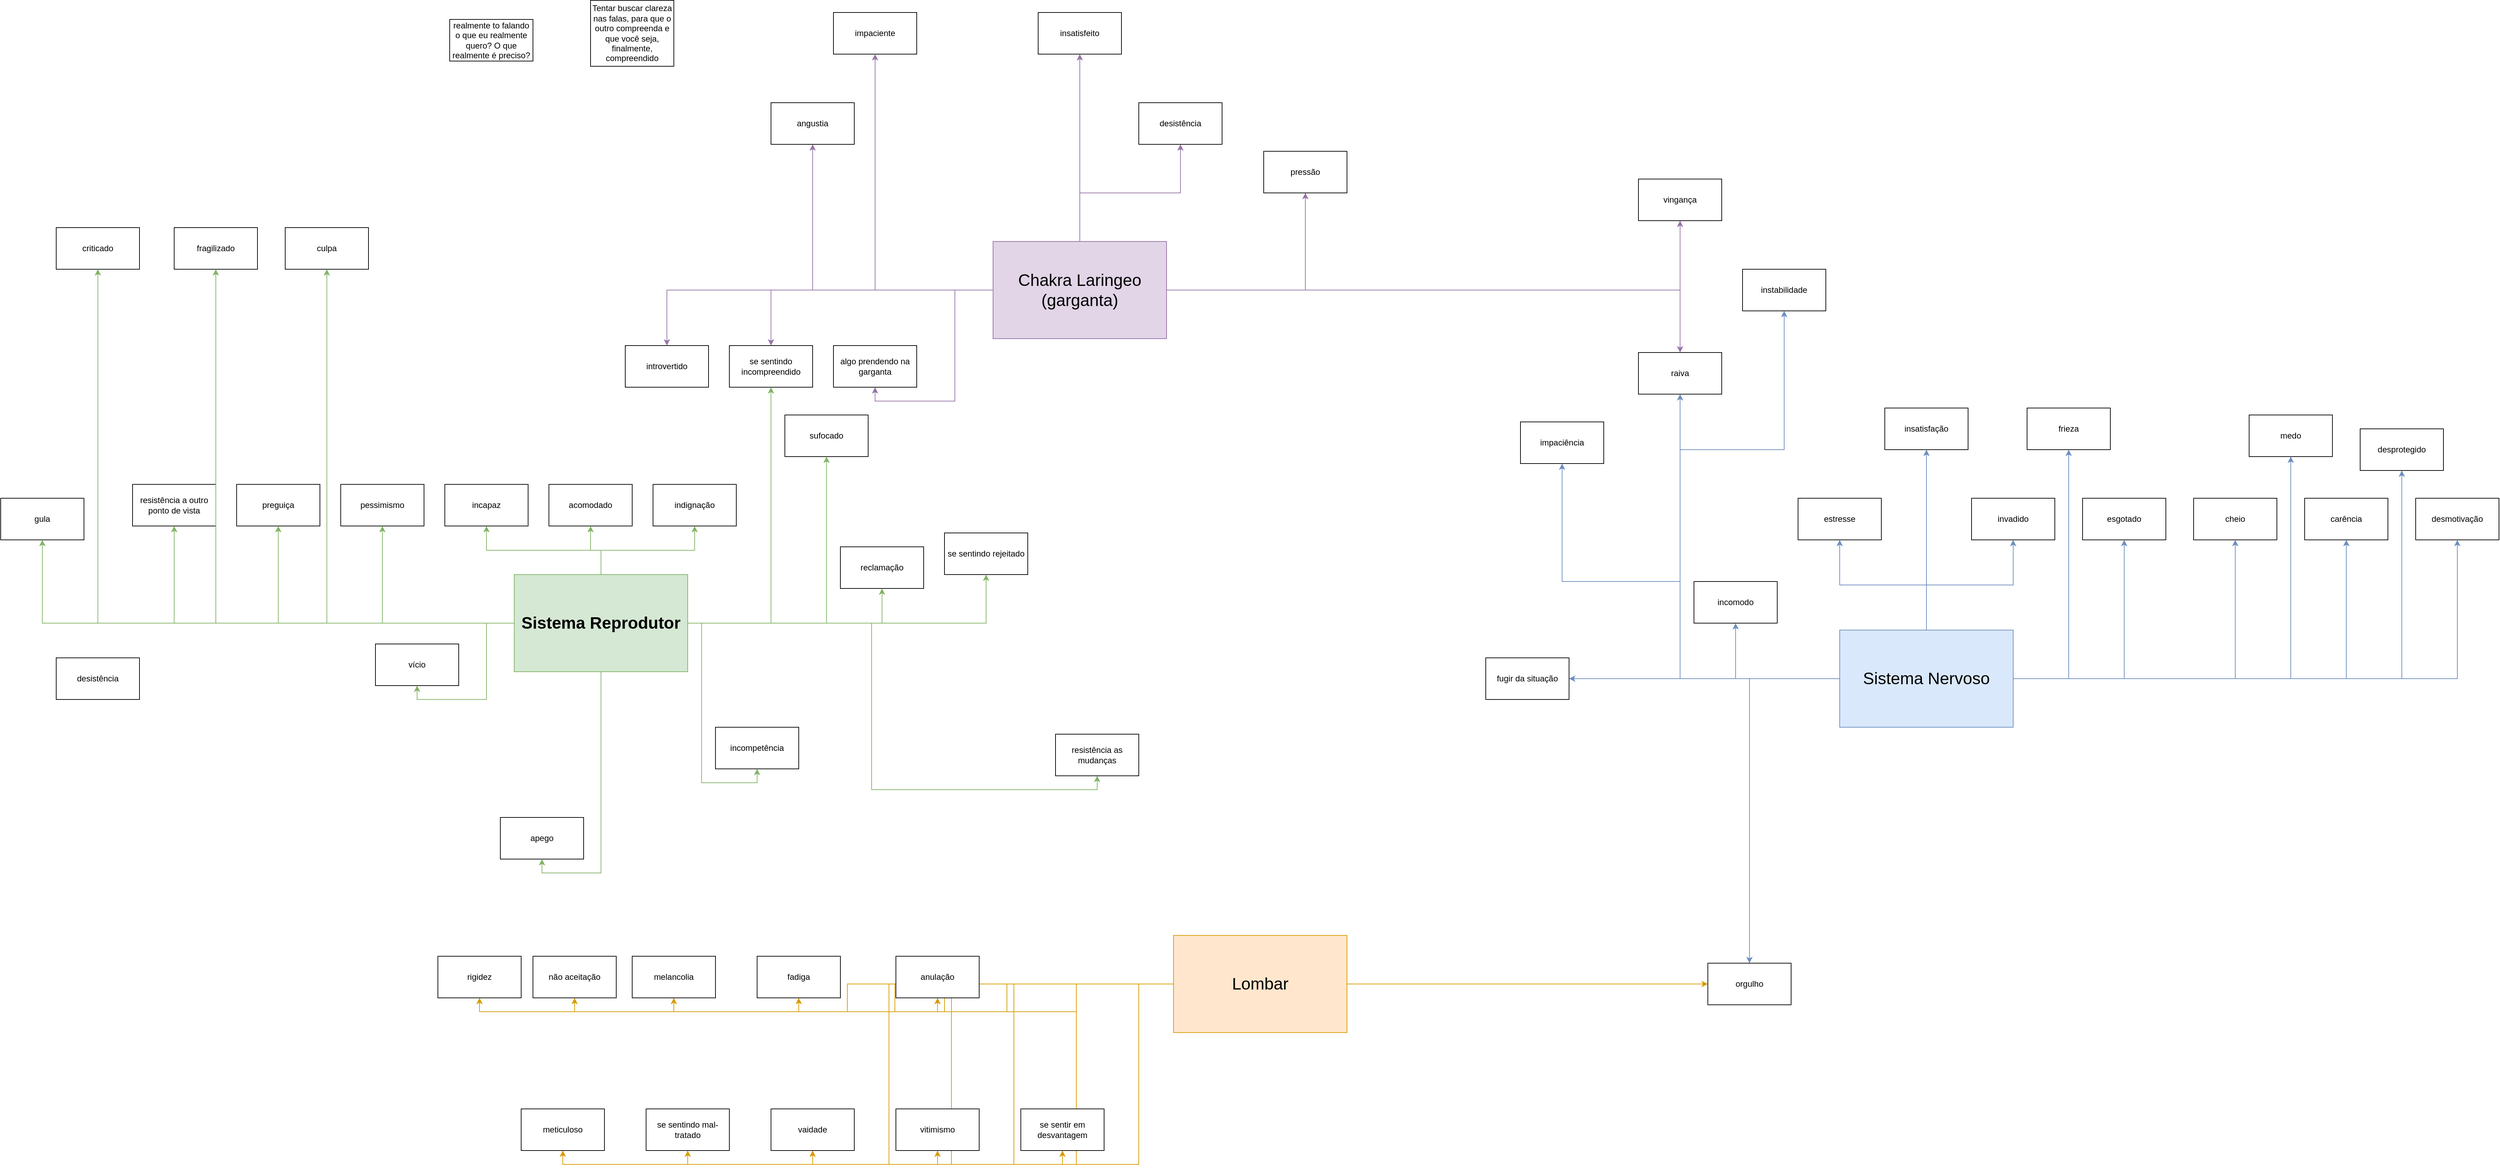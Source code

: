 <mxfile version="20.3.3" type="github">
  <diagram id="N2S9W12F4Ksda7fLUlgt" name="Página-1">
    <mxGraphModel dx="1373" dy="1963" grid="1" gridSize="10" guides="1" tooltips="1" connect="1" arrows="1" fold="1" page="1" pageScale="1" pageWidth="827" pageHeight="1169" math="0" shadow="0">
      <root>
        <mxCell id="0" />
        <mxCell id="1" parent="0" />
        <mxCell id="HaKoOCiy-9jQF8rmQ-GU-87" style="edgeStyle=orthogonalEdgeStyle;rounded=0;orthogonalLoop=1;jettySize=auto;html=1;entryX=0.5;entryY=0;entryDx=0;entryDy=0;fontSize=24;fillColor=#e1d5e7;strokeColor=#9673a6;" edge="1" parent="1" source="HaKoOCiy-9jQF8rmQ-GU-1" target="HaKoOCiy-9jQF8rmQ-GU-35">
          <mxGeometry relative="1" as="geometry" />
        </mxCell>
        <mxCell id="HaKoOCiy-9jQF8rmQ-GU-90" style="edgeStyle=orthogonalEdgeStyle;rounded=0;orthogonalLoop=1;jettySize=auto;html=1;entryX=0.5;entryY=0;entryDx=0;entryDy=0;fontSize=24;fillColor=#e1d5e7;strokeColor=#9673a6;" edge="1" parent="1" source="HaKoOCiy-9jQF8rmQ-GU-1" target="HaKoOCiy-9jQF8rmQ-GU-20">
          <mxGeometry relative="1" as="geometry" />
        </mxCell>
        <mxCell id="HaKoOCiy-9jQF8rmQ-GU-91" style="edgeStyle=orthogonalEdgeStyle;rounded=0;orthogonalLoop=1;jettySize=auto;html=1;entryX=0.5;entryY=1;entryDx=0;entryDy=0;fontSize=24;fillColor=#e1d5e7;strokeColor=#9673a6;" edge="1" parent="1" source="HaKoOCiy-9jQF8rmQ-GU-1" target="HaKoOCiy-9jQF8rmQ-GU-22">
          <mxGeometry relative="1" as="geometry" />
        </mxCell>
        <mxCell id="HaKoOCiy-9jQF8rmQ-GU-92" style="edgeStyle=orthogonalEdgeStyle;rounded=0;orthogonalLoop=1;jettySize=auto;html=1;entryX=0.5;entryY=1;entryDx=0;entryDy=0;fontSize=24;fillColor=#e1d5e7;strokeColor=#9673a6;" edge="1" parent="1" source="HaKoOCiy-9jQF8rmQ-GU-1" target="HaKoOCiy-9jQF8rmQ-GU-23">
          <mxGeometry relative="1" as="geometry" />
        </mxCell>
        <mxCell id="HaKoOCiy-9jQF8rmQ-GU-95" style="edgeStyle=orthogonalEdgeStyle;rounded=0;orthogonalLoop=1;jettySize=auto;html=1;entryX=0.5;entryY=1;entryDx=0;entryDy=0;fontSize=24;fillColor=#e1d5e7;strokeColor=#9673a6;" edge="1" parent="1" source="HaKoOCiy-9jQF8rmQ-GU-1" target="HaKoOCiy-9jQF8rmQ-GU-30">
          <mxGeometry relative="1" as="geometry" />
        </mxCell>
        <mxCell id="HaKoOCiy-9jQF8rmQ-GU-97" style="edgeStyle=orthogonalEdgeStyle;rounded=0;orthogonalLoop=1;jettySize=auto;html=1;entryX=0.5;entryY=1;entryDx=0;entryDy=0;fontSize=24;fillColor=#e1d5e7;strokeColor=#9673a6;" edge="1" parent="1" source="HaKoOCiy-9jQF8rmQ-GU-1" target="HaKoOCiy-9jQF8rmQ-GU-32">
          <mxGeometry relative="1" as="geometry" />
        </mxCell>
        <mxCell id="HaKoOCiy-9jQF8rmQ-GU-98" style="edgeStyle=orthogonalEdgeStyle;rounded=0;orthogonalLoop=1;jettySize=auto;html=1;entryX=0.5;entryY=1;entryDx=0;entryDy=0;fontSize=24;fillColor=#e1d5e7;strokeColor=#9673a6;" edge="1" parent="1" source="HaKoOCiy-9jQF8rmQ-GU-1" target="HaKoOCiy-9jQF8rmQ-GU-36">
          <mxGeometry relative="1" as="geometry" />
        </mxCell>
        <mxCell id="HaKoOCiy-9jQF8rmQ-GU-99" style="edgeStyle=orthogonalEdgeStyle;rounded=0;orthogonalLoop=1;jettySize=auto;html=1;entryX=0.5;entryY=1;entryDx=0;entryDy=0;fontSize=24;fillColor=#e1d5e7;strokeColor=#9673a6;" edge="1" parent="1" source="HaKoOCiy-9jQF8rmQ-GU-1" target="HaKoOCiy-9jQF8rmQ-GU-37">
          <mxGeometry relative="1" as="geometry" />
        </mxCell>
        <mxCell id="HaKoOCiy-9jQF8rmQ-GU-100" style="edgeStyle=orthogonalEdgeStyle;rounded=0;orthogonalLoop=1;jettySize=auto;html=1;entryX=0.5;entryY=1;entryDx=0;entryDy=0;fontSize=24;fillColor=#e1d5e7;strokeColor=#9673a6;" edge="1" parent="1" source="HaKoOCiy-9jQF8rmQ-GU-1" target="HaKoOCiy-9jQF8rmQ-GU-38">
          <mxGeometry relative="1" as="geometry" />
        </mxCell>
        <mxCell id="HaKoOCiy-9jQF8rmQ-GU-151" style="edgeStyle=orthogonalEdgeStyle;rounded=0;orthogonalLoop=1;jettySize=auto;html=1;entryX=0.5;entryY=0;entryDx=0;entryDy=0;fontSize=24;fontColor=#000000;fillColor=#e1d5e7;strokeColor=#9673a6;" edge="1" parent="1" source="HaKoOCiy-9jQF8rmQ-GU-1" target="HaKoOCiy-9jQF8rmQ-GU-28">
          <mxGeometry relative="1" as="geometry" />
        </mxCell>
        <mxCell id="HaKoOCiy-9jQF8rmQ-GU-1" value="&lt;font color=&quot;#000000&quot; style=&quot;font-size: 24px;&quot;&gt;Chakra Laringeo&lt;br&gt;(garganta)&lt;/font&gt;" style="rounded=0;whiteSpace=wrap;html=1;fillColor=#e1d5e7;strokeColor=#9673a6;" vertex="1" parent="1">
          <mxGeometry x="1490" y="-650" width="250" height="140" as="geometry" />
        </mxCell>
        <mxCell id="HaKoOCiy-9jQF8rmQ-GU-11" value="Tentar buscar clareza nas falas, para que o outro compreenda e que você seja, finalmente, compreendido" style="whiteSpace=wrap;html=1;rounded=0;" vertex="1" parent="1">
          <mxGeometry x="910" y="-997.5" width="120" height="95" as="geometry" />
        </mxCell>
        <mxCell id="HaKoOCiy-9jQF8rmQ-GU-14" value="realmente to falando o que eu realmente quero? O que realmente é preciso?" style="whiteSpace=wrap;html=1;rounded=0;" vertex="1" parent="1">
          <mxGeometry x="707" y="-970" width="120" height="60" as="geometry" />
        </mxCell>
        <mxCell id="HaKoOCiy-9jQF8rmQ-GU-20" value="se sentindo incompreendido" style="rounded=0;whiteSpace=wrap;html=1;" vertex="1" parent="1">
          <mxGeometry x="1110" y="-500" width="120" height="60" as="geometry" />
        </mxCell>
        <mxCell id="HaKoOCiy-9jQF8rmQ-GU-22" value="insatisfeito" style="rounded=0;whiteSpace=wrap;html=1;" vertex="1" parent="1">
          <mxGeometry x="1555" y="-980" width="120" height="60" as="geometry" />
        </mxCell>
        <mxCell id="HaKoOCiy-9jQF8rmQ-GU-23" value="impaciente" style="rounded=0;whiteSpace=wrap;html=1;" vertex="1" parent="1">
          <mxGeometry x="1260" y="-980" width="120" height="60" as="geometry" />
        </mxCell>
        <mxCell id="HaKoOCiy-9jQF8rmQ-GU-28" value="introvertido" style="rounded=0;whiteSpace=wrap;html=1;" vertex="1" parent="1">
          <mxGeometry x="960" y="-500" width="120" height="60" as="geometry" />
        </mxCell>
        <mxCell id="HaKoOCiy-9jQF8rmQ-GU-30" value="angustia" style="rounded=0;whiteSpace=wrap;html=1;" vertex="1" parent="1">
          <mxGeometry x="1170" y="-850" width="120" height="60" as="geometry" />
        </mxCell>
        <mxCell id="HaKoOCiy-9jQF8rmQ-GU-32" value="desistência" style="rounded=0;whiteSpace=wrap;html=1;" vertex="1" parent="1">
          <mxGeometry x="1700" y="-850" width="120" height="60" as="geometry" />
        </mxCell>
        <mxCell id="HaKoOCiy-9jQF8rmQ-GU-34" value="desistência" style="rounded=0;whiteSpace=wrap;html=1;" vertex="1" parent="1">
          <mxGeometry x="140" y="-50" width="120" height="60" as="geometry" />
        </mxCell>
        <mxCell id="HaKoOCiy-9jQF8rmQ-GU-35" value="raiva" style="rounded=0;whiteSpace=wrap;html=1;" vertex="1" parent="1">
          <mxGeometry x="2420" y="-490" width="120" height="60" as="geometry" />
        </mxCell>
        <mxCell id="HaKoOCiy-9jQF8rmQ-GU-36" value="pressão" style="rounded=0;whiteSpace=wrap;html=1;" vertex="1" parent="1">
          <mxGeometry x="1880" y="-780" width="120" height="60" as="geometry" />
        </mxCell>
        <mxCell id="HaKoOCiy-9jQF8rmQ-GU-37" value="algo prendendo na garganta" style="rounded=0;whiteSpace=wrap;html=1;" vertex="1" parent="1">
          <mxGeometry x="1260" y="-500" width="120" height="60" as="geometry" />
        </mxCell>
        <mxCell id="HaKoOCiy-9jQF8rmQ-GU-38" value="vingança" style="rounded=0;whiteSpace=wrap;html=1;" vertex="1" parent="1">
          <mxGeometry x="2420" y="-740" width="120" height="60" as="geometry" />
        </mxCell>
        <mxCell id="HaKoOCiy-9jQF8rmQ-GU-39" value="incomodo" style="rounded=0;whiteSpace=wrap;html=1;" vertex="1" parent="1">
          <mxGeometry x="2500" y="-160" width="120" height="60" as="geometry" />
        </mxCell>
        <mxCell id="HaKoOCiy-9jQF8rmQ-GU-40" value="estresse" style="rounded=0;whiteSpace=wrap;html=1;" vertex="1" parent="1">
          <mxGeometry x="2650" y="-280" width="120" height="60" as="geometry" />
        </mxCell>
        <mxCell id="HaKoOCiy-9jQF8rmQ-GU-41" value="invadido" style="rounded=0;whiteSpace=wrap;html=1;" vertex="1" parent="1">
          <mxGeometry x="2900" y="-280" width="120" height="60" as="geometry" />
        </mxCell>
        <mxCell id="HaKoOCiy-9jQF8rmQ-GU-42" value="insatisfação" style="rounded=0;whiteSpace=wrap;html=1;" vertex="1" parent="1">
          <mxGeometry x="2775" y="-410" width="120" height="60" as="geometry" />
        </mxCell>
        <mxCell id="HaKoOCiy-9jQF8rmQ-GU-43" value="esgotado" style="rounded=0;whiteSpace=wrap;html=1;" vertex="1" parent="1">
          <mxGeometry x="3060" y="-280" width="120" height="60" as="geometry" />
        </mxCell>
        <mxCell id="HaKoOCiy-9jQF8rmQ-GU-44" value="cheio" style="rounded=0;whiteSpace=wrap;html=1;" vertex="1" parent="1">
          <mxGeometry x="3220" y="-280" width="120" height="60" as="geometry" />
        </mxCell>
        <mxCell id="HaKoOCiy-9jQF8rmQ-GU-45" value="frieza" style="rounded=0;whiteSpace=wrap;html=1;" vertex="1" parent="1">
          <mxGeometry x="2980" y="-410" width="120" height="60" as="geometry" />
        </mxCell>
        <mxCell id="HaKoOCiy-9jQF8rmQ-GU-46" value="instabilidade" style="rounded=0;whiteSpace=wrap;html=1;" vertex="1" parent="1">
          <mxGeometry x="2570" y="-610" width="120" height="60" as="geometry" />
        </mxCell>
        <mxCell id="HaKoOCiy-9jQF8rmQ-GU-47" value="fugir da situação" style="rounded=0;whiteSpace=wrap;html=1;" vertex="1" parent="1">
          <mxGeometry x="2200" y="-50" width="120" height="60" as="geometry" />
        </mxCell>
        <mxCell id="HaKoOCiy-9jQF8rmQ-GU-48" value="carência" style="rounded=0;whiteSpace=wrap;html=1;" vertex="1" parent="1">
          <mxGeometry x="3380" y="-280" width="120" height="60" as="geometry" />
        </mxCell>
        <mxCell id="HaKoOCiy-9jQF8rmQ-GU-49" value="desmotivação" style="rounded=0;whiteSpace=wrap;html=1;" vertex="1" parent="1">
          <mxGeometry x="3540" y="-280" width="120" height="60" as="geometry" />
        </mxCell>
        <mxCell id="HaKoOCiy-9jQF8rmQ-GU-50" value="impaciência" style="rounded=0;whiteSpace=wrap;html=1;" vertex="1" parent="1">
          <mxGeometry x="2250" y="-390" width="120" height="60" as="geometry" />
        </mxCell>
        <mxCell id="HaKoOCiy-9jQF8rmQ-GU-51" value="medo" style="rounded=0;whiteSpace=wrap;html=1;" vertex="1" parent="1">
          <mxGeometry x="3300" y="-400" width="120" height="60" as="geometry" />
        </mxCell>
        <mxCell id="HaKoOCiy-9jQF8rmQ-GU-53" value="desprotegido" style="rounded=0;whiteSpace=wrap;html=1;" vertex="1" parent="1">
          <mxGeometry x="3460" y="-380" width="120" height="60" as="geometry" />
        </mxCell>
        <mxCell id="HaKoOCiy-9jQF8rmQ-GU-54" value="indignação" style="rounded=0;whiteSpace=wrap;html=1;" vertex="1" parent="1">
          <mxGeometry x="1000" y="-300" width="120" height="60" as="geometry" />
        </mxCell>
        <mxCell id="HaKoOCiy-9jQF8rmQ-GU-55" value="apego" style="rounded=0;whiteSpace=wrap;html=1;" vertex="1" parent="1">
          <mxGeometry x="780" y="180" width="120" height="60" as="geometry" />
        </mxCell>
        <mxCell id="HaKoOCiy-9jQF8rmQ-GU-56" value="preguiça" style="rounded=0;whiteSpace=wrap;html=1;" vertex="1" parent="1">
          <mxGeometry x="400" y="-300" width="120" height="60" as="geometry" />
        </mxCell>
        <mxCell id="HaKoOCiy-9jQF8rmQ-GU-57" value="acomodado" style="rounded=0;whiteSpace=wrap;html=1;" vertex="1" parent="1">
          <mxGeometry x="850" y="-300" width="120" height="60" as="geometry" />
        </mxCell>
        <mxCell id="HaKoOCiy-9jQF8rmQ-GU-58" value="incapaz" style="rounded=0;whiteSpace=wrap;html=1;" vertex="1" parent="1">
          <mxGeometry x="700" y="-300" width="120" height="60" as="geometry" />
        </mxCell>
        <mxCell id="HaKoOCiy-9jQF8rmQ-GU-59" value="se sentindo rejeitado" style="rounded=0;whiteSpace=wrap;html=1;" vertex="1" parent="1">
          <mxGeometry x="1420" y="-230" width="120" height="60" as="geometry" />
        </mxCell>
        <mxCell id="HaKoOCiy-9jQF8rmQ-GU-60" value="reclamação" style="rounded=0;whiteSpace=wrap;html=1;" vertex="1" parent="1">
          <mxGeometry x="1270" y="-210" width="120" height="60" as="geometry" />
        </mxCell>
        <mxCell id="HaKoOCiy-9jQF8rmQ-GU-61" value="pessimismo" style="rounded=0;whiteSpace=wrap;html=1;" vertex="1" parent="1">
          <mxGeometry x="550" y="-300" width="120" height="60" as="geometry" />
        </mxCell>
        <mxCell id="HaKoOCiy-9jQF8rmQ-GU-62" value="sufocado" style="rounded=0;whiteSpace=wrap;html=1;" vertex="1" parent="1">
          <mxGeometry x="1190" y="-400" width="120" height="60" as="geometry" />
        </mxCell>
        <mxCell id="HaKoOCiy-9jQF8rmQ-GU-63" value="resistência as mudanças" style="rounded=0;whiteSpace=wrap;html=1;" vertex="1" parent="1">
          <mxGeometry x="1580" y="60" width="120" height="60" as="geometry" />
        </mxCell>
        <mxCell id="HaKoOCiy-9jQF8rmQ-GU-64" value="resistência a outro ponto de vista" style="rounded=0;whiteSpace=wrap;html=1;" vertex="1" parent="1">
          <mxGeometry x="250" y="-300" width="120" height="60" as="geometry" />
        </mxCell>
        <mxCell id="HaKoOCiy-9jQF8rmQ-GU-65" value="criticado" style="rounded=0;whiteSpace=wrap;html=1;" vertex="1" parent="1">
          <mxGeometry x="140" y="-670" width="120" height="60" as="geometry" />
        </mxCell>
        <mxCell id="HaKoOCiy-9jQF8rmQ-GU-66" value="fragilizado" style="rounded=0;whiteSpace=wrap;html=1;" vertex="1" parent="1">
          <mxGeometry x="310" y="-670" width="120" height="60" as="geometry" />
        </mxCell>
        <mxCell id="HaKoOCiy-9jQF8rmQ-GU-67" value="culpa" style="rounded=0;whiteSpace=wrap;html=1;" vertex="1" parent="1">
          <mxGeometry x="470" y="-670" width="120" height="60" as="geometry" />
        </mxCell>
        <mxCell id="HaKoOCiy-9jQF8rmQ-GU-68" value="incompetência" style="rounded=0;whiteSpace=wrap;html=1;" vertex="1" parent="1">
          <mxGeometry x="1090" y="50" width="120" height="60" as="geometry" />
        </mxCell>
        <mxCell id="HaKoOCiy-9jQF8rmQ-GU-69" value="gula" style="rounded=0;whiteSpace=wrap;html=1;" vertex="1" parent="1">
          <mxGeometry x="60" y="-280" width="120" height="60" as="geometry" />
        </mxCell>
        <mxCell id="HaKoOCiy-9jQF8rmQ-GU-70" value="vício" style="rounded=0;whiteSpace=wrap;html=1;" vertex="1" parent="1">
          <mxGeometry x="600" y="-70" width="120" height="60" as="geometry" />
        </mxCell>
        <mxCell id="HaKoOCiy-9jQF8rmQ-GU-88" style="edgeStyle=orthogonalEdgeStyle;rounded=0;orthogonalLoop=1;jettySize=auto;html=1;entryX=0.5;entryY=1;entryDx=0;entryDy=0;fontSize=24;fillColor=#dae8fc;strokeColor=#6c8ebf;" edge="1" parent="1" source="HaKoOCiy-9jQF8rmQ-GU-72" target="HaKoOCiy-9jQF8rmQ-GU-35">
          <mxGeometry relative="1" as="geometry" />
        </mxCell>
        <mxCell id="HaKoOCiy-9jQF8rmQ-GU-102" style="edgeStyle=orthogonalEdgeStyle;rounded=0;orthogonalLoop=1;jettySize=auto;html=1;entryX=0.5;entryY=1;entryDx=0;entryDy=0;fontSize=24;fillColor=#dae8fc;strokeColor=#6c8ebf;" edge="1" parent="1" source="HaKoOCiy-9jQF8rmQ-GU-72" target="HaKoOCiy-9jQF8rmQ-GU-39">
          <mxGeometry relative="1" as="geometry" />
        </mxCell>
        <mxCell id="HaKoOCiy-9jQF8rmQ-GU-103" style="edgeStyle=orthogonalEdgeStyle;rounded=0;orthogonalLoop=1;jettySize=auto;html=1;entryX=0.5;entryY=1;entryDx=0;entryDy=0;fontSize=24;fillColor=#dae8fc;strokeColor=#6c8ebf;" edge="1" parent="1" source="HaKoOCiy-9jQF8rmQ-GU-72" target="HaKoOCiy-9jQF8rmQ-GU-40">
          <mxGeometry relative="1" as="geometry" />
        </mxCell>
        <mxCell id="HaKoOCiy-9jQF8rmQ-GU-104" style="edgeStyle=orthogonalEdgeStyle;rounded=0;orthogonalLoop=1;jettySize=auto;html=1;entryX=0.5;entryY=1;entryDx=0;entryDy=0;fontSize=24;fillColor=#dae8fc;strokeColor=#6c8ebf;" edge="1" parent="1" source="HaKoOCiy-9jQF8rmQ-GU-72" target="HaKoOCiy-9jQF8rmQ-GU-41">
          <mxGeometry relative="1" as="geometry" />
        </mxCell>
        <mxCell id="HaKoOCiy-9jQF8rmQ-GU-108" style="edgeStyle=orthogonalEdgeStyle;rounded=0;orthogonalLoop=1;jettySize=auto;html=1;entryX=0.5;entryY=1;entryDx=0;entryDy=0;fontSize=24;fillColor=#dae8fc;strokeColor=#6c8ebf;" edge="1" parent="1" source="HaKoOCiy-9jQF8rmQ-GU-72" target="HaKoOCiy-9jQF8rmQ-GU-42">
          <mxGeometry relative="1" as="geometry" />
        </mxCell>
        <mxCell id="HaKoOCiy-9jQF8rmQ-GU-109" style="edgeStyle=orthogonalEdgeStyle;rounded=0;orthogonalLoop=1;jettySize=auto;html=1;entryX=0.5;entryY=1;entryDx=0;entryDy=0;fontSize=24;fillColor=#dae8fc;strokeColor=#6c8ebf;" edge="1" parent="1" source="HaKoOCiy-9jQF8rmQ-GU-72" target="HaKoOCiy-9jQF8rmQ-GU-43">
          <mxGeometry relative="1" as="geometry" />
        </mxCell>
        <mxCell id="HaKoOCiy-9jQF8rmQ-GU-110" style="edgeStyle=orthogonalEdgeStyle;rounded=0;orthogonalLoop=1;jettySize=auto;html=1;entryX=0.5;entryY=0;entryDx=0;entryDy=0;fontSize=24;fillColor=#dae8fc;strokeColor=#6c8ebf;" edge="1" parent="1" source="HaKoOCiy-9jQF8rmQ-GU-72" target="HaKoOCiy-9jQF8rmQ-GU-75">
          <mxGeometry relative="1" as="geometry" />
        </mxCell>
        <mxCell id="HaKoOCiy-9jQF8rmQ-GU-112" style="edgeStyle=orthogonalEdgeStyle;rounded=0;orthogonalLoop=1;jettySize=auto;html=1;entryX=1;entryY=0.5;entryDx=0;entryDy=0;fontSize=24;fillColor=#dae8fc;strokeColor=#6c8ebf;" edge="1" parent="1" source="HaKoOCiy-9jQF8rmQ-GU-72" target="HaKoOCiy-9jQF8rmQ-GU-47">
          <mxGeometry relative="1" as="geometry" />
        </mxCell>
        <mxCell id="HaKoOCiy-9jQF8rmQ-GU-113" style="edgeStyle=orthogonalEdgeStyle;rounded=0;orthogonalLoop=1;jettySize=auto;html=1;entryX=0.5;entryY=1;entryDx=0;entryDy=0;fontSize=24;fillColor=#dae8fc;strokeColor=#6c8ebf;" edge="1" parent="1" source="HaKoOCiy-9jQF8rmQ-GU-72" target="HaKoOCiy-9jQF8rmQ-GU-46">
          <mxGeometry relative="1" as="geometry">
            <Array as="points">
              <mxPoint x="2480" y="-20" />
              <mxPoint x="2480" y="-350" />
              <mxPoint x="2630" y="-350" />
            </Array>
          </mxGeometry>
        </mxCell>
        <mxCell id="HaKoOCiy-9jQF8rmQ-GU-114" style="edgeStyle=orthogonalEdgeStyle;rounded=0;orthogonalLoop=1;jettySize=auto;html=1;entryX=0.5;entryY=1;entryDx=0;entryDy=0;fontSize=24;fillColor=#dae8fc;strokeColor=#6c8ebf;" edge="1" parent="1" source="HaKoOCiy-9jQF8rmQ-GU-72" target="HaKoOCiy-9jQF8rmQ-GU-45">
          <mxGeometry relative="1" as="geometry" />
        </mxCell>
        <mxCell id="HaKoOCiy-9jQF8rmQ-GU-115" style="edgeStyle=orthogonalEdgeStyle;rounded=0;orthogonalLoop=1;jettySize=auto;html=1;entryX=0.5;entryY=1;entryDx=0;entryDy=0;fontSize=24;fillColor=#dae8fc;strokeColor=#6c8ebf;" edge="1" parent="1" source="HaKoOCiy-9jQF8rmQ-GU-72" target="HaKoOCiy-9jQF8rmQ-GU-44">
          <mxGeometry relative="1" as="geometry" />
        </mxCell>
        <mxCell id="HaKoOCiy-9jQF8rmQ-GU-116" style="edgeStyle=orthogonalEdgeStyle;rounded=0;orthogonalLoop=1;jettySize=auto;html=1;entryX=0.5;entryY=1;entryDx=0;entryDy=0;fontSize=24;fillColor=#dae8fc;strokeColor=#6c8ebf;" edge="1" parent="1" source="HaKoOCiy-9jQF8rmQ-GU-72" target="HaKoOCiy-9jQF8rmQ-GU-48">
          <mxGeometry relative="1" as="geometry" />
        </mxCell>
        <mxCell id="HaKoOCiy-9jQF8rmQ-GU-117" style="edgeStyle=orthogonalEdgeStyle;rounded=0;orthogonalLoop=1;jettySize=auto;html=1;entryX=0.5;entryY=1;entryDx=0;entryDy=0;fontSize=24;fillColor=#dae8fc;strokeColor=#6c8ebf;" edge="1" parent="1" source="HaKoOCiy-9jQF8rmQ-GU-72" target="HaKoOCiy-9jQF8rmQ-GU-49">
          <mxGeometry relative="1" as="geometry" />
        </mxCell>
        <mxCell id="HaKoOCiy-9jQF8rmQ-GU-118" style="edgeStyle=orthogonalEdgeStyle;rounded=0;orthogonalLoop=1;jettySize=auto;html=1;entryX=0.5;entryY=1;entryDx=0;entryDy=0;fontSize=24;fillColor=#dae8fc;strokeColor=#6c8ebf;" edge="1" parent="1" source="HaKoOCiy-9jQF8rmQ-GU-72" target="HaKoOCiy-9jQF8rmQ-GU-50">
          <mxGeometry relative="1" as="geometry">
            <Array as="points">
              <mxPoint x="2480" y="-20" />
              <mxPoint x="2480" y="-160" />
              <mxPoint x="2310" y="-160" />
            </Array>
          </mxGeometry>
        </mxCell>
        <mxCell id="HaKoOCiy-9jQF8rmQ-GU-120" style="edgeStyle=orthogonalEdgeStyle;rounded=0;orthogonalLoop=1;jettySize=auto;html=1;entryX=0.5;entryY=1;entryDx=0;entryDy=0;fontSize=24;fillColor=#dae8fc;strokeColor=#6c8ebf;" edge="1" parent="1" source="HaKoOCiy-9jQF8rmQ-GU-72" target="HaKoOCiy-9jQF8rmQ-GU-51">
          <mxGeometry relative="1" as="geometry" />
        </mxCell>
        <mxCell id="HaKoOCiy-9jQF8rmQ-GU-121" style="edgeStyle=orthogonalEdgeStyle;rounded=0;orthogonalLoop=1;jettySize=auto;html=1;entryX=0.5;entryY=1;entryDx=0;entryDy=0;fontSize=24;fillColor=#dae8fc;strokeColor=#6c8ebf;" edge="1" parent="1" source="HaKoOCiy-9jQF8rmQ-GU-72" target="HaKoOCiy-9jQF8rmQ-GU-53">
          <mxGeometry relative="1" as="geometry" />
        </mxCell>
        <mxCell id="HaKoOCiy-9jQF8rmQ-GU-72" value="&lt;span style=&quot;font-size: 24px;&quot;&gt;&lt;font color=&quot;#000000&quot;&gt;Sistema Nervoso&lt;/font&gt;&lt;/span&gt;" style="rounded=0;whiteSpace=wrap;html=1;fillColor=#dae8fc;strokeColor=#6c8ebf;" vertex="1" parent="1">
          <mxGeometry x="2710" y="-90" width="250" height="140" as="geometry" />
        </mxCell>
        <mxCell id="HaKoOCiy-9jQF8rmQ-GU-89" style="edgeStyle=orthogonalEdgeStyle;rounded=0;orthogonalLoop=1;jettySize=auto;html=1;entryX=0.5;entryY=1;entryDx=0;entryDy=0;fontSize=24;fillColor=#d5e8d4;strokeColor=#82b366;" edge="1" parent="1" source="HaKoOCiy-9jQF8rmQ-GU-73" target="HaKoOCiy-9jQF8rmQ-GU-20">
          <mxGeometry relative="1" as="geometry" />
        </mxCell>
        <mxCell id="HaKoOCiy-9jQF8rmQ-GU-122" style="edgeStyle=orthogonalEdgeStyle;rounded=0;orthogonalLoop=1;jettySize=auto;html=1;entryX=0.5;entryY=1;entryDx=0;entryDy=0;fontSize=24;fillColor=#d5e8d4;strokeColor=#82b366;" edge="1" parent="1" source="HaKoOCiy-9jQF8rmQ-GU-73" target="HaKoOCiy-9jQF8rmQ-GU-54">
          <mxGeometry relative="1" as="geometry" />
        </mxCell>
        <mxCell id="HaKoOCiy-9jQF8rmQ-GU-123" style="edgeStyle=orthogonalEdgeStyle;rounded=0;orthogonalLoop=1;jettySize=auto;html=1;entryX=0.5;entryY=1;entryDx=0;entryDy=0;fontSize=24;fillColor=#d5e8d4;strokeColor=#82b366;" edge="1" parent="1" source="HaKoOCiy-9jQF8rmQ-GU-73" target="HaKoOCiy-9jQF8rmQ-GU-55">
          <mxGeometry relative="1" as="geometry" />
        </mxCell>
        <mxCell id="HaKoOCiy-9jQF8rmQ-GU-124" style="edgeStyle=orthogonalEdgeStyle;rounded=0;orthogonalLoop=1;jettySize=auto;html=1;entryX=0.5;entryY=1;entryDx=0;entryDy=0;fontSize=24;fillColor=#d5e8d4;strokeColor=#82b366;" edge="1" parent="1" source="HaKoOCiy-9jQF8rmQ-GU-73" target="HaKoOCiy-9jQF8rmQ-GU-56">
          <mxGeometry relative="1" as="geometry" />
        </mxCell>
        <mxCell id="HaKoOCiy-9jQF8rmQ-GU-125" style="edgeStyle=orthogonalEdgeStyle;rounded=0;orthogonalLoop=1;jettySize=auto;html=1;entryX=0.5;entryY=1;entryDx=0;entryDy=0;fontSize=24;fillColor=#d5e8d4;strokeColor=#82b366;" edge="1" parent="1" source="HaKoOCiy-9jQF8rmQ-GU-73" target="HaKoOCiy-9jQF8rmQ-GU-57">
          <mxGeometry relative="1" as="geometry" />
        </mxCell>
        <mxCell id="HaKoOCiy-9jQF8rmQ-GU-126" style="edgeStyle=orthogonalEdgeStyle;rounded=0;orthogonalLoop=1;jettySize=auto;html=1;entryX=0.5;entryY=1;entryDx=0;entryDy=0;fontSize=24;fillColor=#d5e8d4;strokeColor=#82b366;" edge="1" parent="1" source="HaKoOCiy-9jQF8rmQ-GU-73" target="HaKoOCiy-9jQF8rmQ-GU-58">
          <mxGeometry relative="1" as="geometry" />
        </mxCell>
        <mxCell id="HaKoOCiy-9jQF8rmQ-GU-128" style="edgeStyle=orthogonalEdgeStyle;rounded=0;orthogonalLoop=1;jettySize=auto;html=1;entryX=0.5;entryY=1;entryDx=0;entryDy=0;fontSize=24;fillColor=#d5e8d4;strokeColor=#82b366;" edge="1" parent="1" source="HaKoOCiy-9jQF8rmQ-GU-73" target="HaKoOCiy-9jQF8rmQ-GU-59">
          <mxGeometry relative="1" as="geometry" />
        </mxCell>
        <mxCell id="HaKoOCiy-9jQF8rmQ-GU-129" style="edgeStyle=orthogonalEdgeStyle;rounded=0;orthogonalLoop=1;jettySize=auto;html=1;entryX=0.5;entryY=1;entryDx=0;entryDy=0;fontSize=24;fillColor=#d5e8d4;strokeColor=#82b366;" edge="1" parent="1" source="HaKoOCiy-9jQF8rmQ-GU-73" target="HaKoOCiy-9jQF8rmQ-GU-60">
          <mxGeometry relative="1" as="geometry" />
        </mxCell>
        <mxCell id="HaKoOCiy-9jQF8rmQ-GU-130" style="edgeStyle=orthogonalEdgeStyle;rounded=0;orthogonalLoop=1;jettySize=auto;html=1;entryX=0.5;entryY=1;entryDx=0;entryDy=0;fontSize=24;fillColor=#d5e8d4;strokeColor=#82b366;" edge="1" parent="1" source="HaKoOCiy-9jQF8rmQ-GU-73" target="HaKoOCiy-9jQF8rmQ-GU-61">
          <mxGeometry relative="1" as="geometry" />
        </mxCell>
        <mxCell id="HaKoOCiy-9jQF8rmQ-GU-131" style="edgeStyle=orthogonalEdgeStyle;rounded=0;orthogonalLoop=1;jettySize=auto;html=1;entryX=0.5;entryY=1;entryDx=0;entryDy=0;fontSize=24;fillColor=#d5e8d4;strokeColor=#82b366;" edge="1" parent="1" source="HaKoOCiy-9jQF8rmQ-GU-73" target="HaKoOCiy-9jQF8rmQ-GU-62">
          <mxGeometry relative="1" as="geometry" />
        </mxCell>
        <mxCell id="HaKoOCiy-9jQF8rmQ-GU-132" style="edgeStyle=orthogonalEdgeStyle;rounded=0;orthogonalLoop=1;jettySize=auto;html=1;entryX=0.5;entryY=1;entryDx=0;entryDy=0;fontSize=24;fillColor=#d5e8d4;strokeColor=#82b366;" edge="1" parent="1" source="HaKoOCiy-9jQF8rmQ-GU-73" target="HaKoOCiy-9jQF8rmQ-GU-63">
          <mxGeometry relative="1" as="geometry" />
        </mxCell>
        <mxCell id="HaKoOCiy-9jQF8rmQ-GU-133" style="edgeStyle=orthogonalEdgeStyle;rounded=0;orthogonalLoop=1;jettySize=auto;html=1;entryX=0.5;entryY=1;entryDx=0;entryDy=0;fontSize=24;fillColor=#d5e8d4;strokeColor=#82b366;" edge="1" parent="1" source="HaKoOCiy-9jQF8rmQ-GU-73" target="HaKoOCiy-9jQF8rmQ-GU-64">
          <mxGeometry relative="1" as="geometry" />
        </mxCell>
        <mxCell id="HaKoOCiy-9jQF8rmQ-GU-134" style="edgeStyle=orthogonalEdgeStyle;rounded=0;orthogonalLoop=1;jettySize=auto;html=1;entryX=0.5;entryY=1;entryDx=0;entryDy=0;fontSize=24;fontColor=#000000;fillColor=#d5e8d4;strokeColor=#82b366;" edge="1" parent="1" source="HaKoOCiy-9jQF8rmQ-GU-73" target="HaKoOCiy-9jQF8rmQ-GU-65">
          <mxGeometry relative="1" as="geometry" />
        </mxCell>
        <mxCell id="HaKoOCiy-9jQF8rmQ-GU-135" style="edgeStyle=orthogonalEdgeStyle;rounded=0;orthogonalLoop=1;jettySize=auto;html=1;entryX=0.5;entryY=1;entryDx=0;entryDy=0;fontSize=24;fontColor=#000000;fillColor=#d5e8d4;strokeColor=#82b366;" edge="1" parent="1" source="HaKoOCiy-9jQF8rmQ-GU-73" target="HaKoOCiy-9jQF8rmQ-GU-66">
          <mxGeometry relative="1" as="geometry" />
        </mxCell>
        <mxCell id="HaKoOCiy-9jQF8rmQ-GU-136" style="edgeStyle=orthogonalEdgeStyle;rounded=0;orthogonalLoop=1;jettySize=auto;html=1;entryX=0.5;entryY=1;entryDx=0;entryDy=0;fontSize=24;fontColor=#000000;fillColor=#d5e8d4;strokeColor=#82b366;" edge="1" parent="1" source="HaKoOCiy-9jQF8rmQ-GU-73" target="HaKoOCiy-9jQF8rmQ-GU-67">
          <mxGeometry relative="1" as="geometry" />
        </mxCell>
        <mxCell id="HaKoOCiy-9jQF8rmQ-GU-137" style="edgeStyle=orthogonalEdgeStyle;rounded=0;orthogonalLoop=1;jettySize=auto;html=1;entryX=0.5;entryY=1;entryDx=0;entryDy=0;fontSize=24;fontColor=#000000;fillColor=#d5e8d4;strokeColor=#82b366;" edge="1" parent="1" source="HaKoOCiy-9jQF8rmQ-GU-73" target="HaKoOCiy-9jQF8rmQ-GU-68">
          <mxGeometry relative="1" as="geometry" />
        </mxCell>
        <mxCell id="HaKoOCiy-9jQF8rmQ-GU-138" style="edgeStyle=orthogonalEdgeStyle;rounded=0;orthogonalLoop=1;jettySize=auto;html=1;entryX=0.5;entryY=1;entryDx=0;entryDy=0;fontSize=24;fontColor=#000000;fillColor=#d5e8d4;strokeColor=#82b366;" edge="1" parent="1" source="HaKoOCiy-9jQF8rmQ-GU-73" target="HaKoOCiy-9jQF8rmQ-GU-69">
          <mxGeometry relative="1" as="geometry" />
        </mxCell>
        <mxCell id="HaKoOCiy-9jQF8rmQ-GU-139" style="edgeStyle=orthogonalEdgeStyle;rounded=0;orthogonalLoop=1;jettySize=auto;html=1;entryX=0.5;entryY=1;entryDx=0;entryDy=0;fontSize=24;fontColor=#000000;fillColor=#d5e8d4;strokeColor=#82b366;" edge="1" parent="1" source="HaKoOCiy-9jQF8rmQ-GU-73" target="HaKoOCiy-9jQF8rmQ-GU-70">
          <mxGeometry relative="1" as="geometry" />
        </mxCell>
        <mxCell id="HaKoOCiy-9jQF8rmQ-GU-73" value="&lt;span style=&quot;font-size: 24px;&quot;&gt;&lt;b&gt;&lt;font color=&quot;#000000&quot;&gt;Sistema Reprodutor&lt;/font&gt;&lt;/b&gt;&lt;/span&gt;" style="rounded=0;whiteSpace=wrap;html=1;fillColor=#d5e8d4;strokeColor=#82b366;" vertex="1" parent="1">
          <mxGeometry x="800" y="-170" width="250" height="140" as="geometry" />
        </mxCell>
        <mxCell id="HaKoOCiy-9jQF8rmQ-GU-111" style="edgeStyle=orthogonalEdgeStyle;rounded=0;orthogonalLoop=1;jettySize=auto;html=1;entryX=0;entryY=0.5;entryDx=0;entryDy=0;fontSize=24;fillColor=#ffe6cc;strokeColor=#d79b00;" edge="1" parent="1" source="HaKoOCiy-9jQF8rmQ-GU-74" target="HaKoOCiy-9jQF8rmQ-GU-75">
          <mxGeometry relative="1" as="geometry" />
        </mxCell>
        <mxCell id="HaKoOCiy-9jQF8rmQ-GU-140" style="edgeStyle=orthogonalEdgeStyle;rounded=0;orthogonalLoop=1;jettySize=auto;html=1;entryX=0.5;entryY=1;entryDx=0;entryDy=0;fontSize=24;fontColor=#000000;fillColor=#ffe6cc;strokeColor=#d79b00;" edge="1" parent="1" source="HaKoOCiy-9jQF8rmQ-GU-74" target="HaKoOCiy-9jQF8rmQ-GU-76">
          <mxGeometry relative="1" as="geometry" />
        </mxCell>
        <mxCell id="HaKoOCiy-9jQF8rmQ-GU-141" style="edgeStyle=orthogonalEdgeStyle;rounded=0;orthogonalLoop=1;jettySize=auto;html=1;entryX=0.5;entryY=1;entryDx=0;entryDy=0;fontSize=24;fontColor=#000000;fillColor=#ffe6cc;strokeColor=#d79b00;" edge="1" parent="1" source="HaKoOCiy-9jQF8rmQ-GU-74" target="HaKoOCiy-9jQF8rmQ-GU-77">
          <mxGeometry relative="1" as="geometry" />
        </mxCell>
        <mxCell id="HaKoOCiy-9jQF8rmQ-GU-142" style="edgeStyle=orthogonalEdgeStyle;rounded=0;orthogonalLoop=1;jettySize=auto;html=1;entryX=0.5;entryY=1;entryDx=0;entryDy=0;fontSize=24;fontColor=#000000;fillColor=#ffe6cc;strokeColor=#d79b00;" edge="1" parent="1" source="HaKoOCiy-9jQF8rmQ-GU-74" target="HaKoOCiy-9jQF8rmQ-GU-78">
          <mxGeometry relative="1" as="geometry" />
        </mxCell>
        <mxCell id="HaKoOCiy-9jQF8rmQ-GU-143" style="edgeStyle=orthogonalEdgeStyle;rounded=0;orthogonalLoop=1;jettySize=auto;html=1;entryX=0.5;entryY=1;entryDx=0;entryDy=0;fontSize=24;fontColor=#000000;fillColor=#ffe6cc;strokeColor=#d79b00;" edge="1" parent="1" source="HaKoOCiy-9jQF8rmQ-GU-74" target="HaKoOCiy-9jQF8rmQ-GU-79">
          <mxGeometry relative="1" as="geometry" />
        </mxCell>
        <mxCell id="HaKoOCiy-9jQF8rmQ-GU-144" style="edgeStyle=orthogonalEdgeStyle;rounded=0;orthogonalLoop=1;jettySize=auto;html=1;entryX=0.5;entryY=1;entryDx=0;entryDy=0;fontSize=24;fontColor=#000000;fillColor=#ffe6cc;strokeColor=#d79b00;" edge="1" parent="1" source="HaKoOCiy-9jQF8rmQ-GU-74" target="HaKoOCiy-9jQF8rmQ-GU-80">
          <mxGeometry relative="1" as="geometry" />
        </mxCell>
        <mxCell id="HaKoOCiy-9jQF8rmQ-GU-145" style="edgeStyle=orthogonalEdgeStyle;rounded=0;orthogonalLoop=1;jettySize=auto;html=1;entryX=0.5;entryY=1;entryDx=0;entryDy=0;fontSize=24;fontColor=#000000;fillColor=#ffe6cc;strokeColor=#d79b00;" edge="1" parent="1" source="HaKoOCiy-9jQF8rmQ-GU-74" target="HaKoOCiy-9jQF8rmQ-GU-86">
          <mxGeometry relative="1" as="geometry" />
        </mxCell>
        <mxCell id="HaKoOCiy-9jQF8rmQ-GU-146" style="edgeStyle=orthogonalEdgeStyle;rounded=0;orthogonalLoop=1;jettySize=auto;html=1;entryX=0.5;entryY=1;entryDx=0;entryDy=0;fontSize=24;fontColor=#000000;fillColor=#ffe6cc;strokeColor=#d79b00;" edge="1" parent="1" source="HaKoOCiy-9jQF8rmQ-GU-74" target="HaKoOCiy-9jQF8rmQ-GU-81">
          <mxGeometry relative="1" as="geometry" />
        </mxCell>
        <mxCell id="HaKoOCiy-9jQF8rmQ-GU-147" style="edgeStyle=orthogonalEdgeStyle;rounded=0;orthogonalLoop=1;jettySize=auto;html=1;entryX=0.5;entryY=1;entryDx=0;entryDy=0;fontSize=24;fontColor=#000000;fillColor=#ffe6cc;strokeColor=#d79b00;" edge="1" parent="1" source="HaKoOCiy-9jQF8rmQ-GU-74" target="HaKoOCiy-9jQF8rmQ-GU-84">
          <mxGeometry relative="1" as="geometry" />
        </mxCell>
        <mxCell id="HaKoOCiy-9jQF8rmQ-GU-148" style="edgeStyle=orthogonalEdgeStyle;rounded=0;orthogonalLoop=1;jettySize=auto;html=1;entryX=0.5;entryY=1;entryDx=0;entryDy=0;fontSize=24;fontColor=#000000;fillColor=#ffe6cc;strokeColor=#d79b00;" edge="1" parent="1" source="HaKoOCiy-9jQF8rmQ-GU-74" target="HaKoOCiy-9jQF8rmQ-GU-82">
          <mxGeometry relative="1" as="geometry" />
        </mxCell>
        <mxCell id="HaKoOCiy-9jQF8rmQ-GU-149" style="edgeStyle=orthogonalEdgeStyle;rounded=0;orthogonalLoop=1;jettySize=auto;html=1;entryX=0.5;entryY=1;entryDx=0;entryDy=0;fontSize=24;fontColor=#000000;fillColor=#ffe6cc;strokeColor=#d79b00;" edge="1" parent="1" source="HaKoOCiy-9jQF8rmQ-GU-74" target="HaKoOCiy-9jQF8rmQ-GU-83">
          <mxGeometry relative="1" as="geometry" />
        </mxCell>
        <mxCell id="HaKoOCiy-9jQF8rmQ-GU-74" value="&lt;span style=&quot;font-size: 24px;&quot;&gt;&lt;font color=&quot;#000000&quot;&gt;Lombar&lt;/font&gt;&lt;/span&gt;" style="rounded=0;whiteSpace=wrap;html=1;fillColor=#ffe6cc;strokeColor=#d79b00;" vertex="1" parent="1">
          <mxGeometry x="1750" y="350" width="250" height="140" as="geometry" />
        </mxCell>
        <mxCell id="HaKoOCiy-9jQF8rmQ-GU-75" value="orgulho" style="rounded=0;whiteSpace=wrap;html=1;" vertex="1" parent="1">
          <mxGeometry x="2520" y="390" width="120" height="60" as="geometry" />
        </mxCell>
        <mxCell id="HaKoOCiy-9jQF8rmQ-GU-76" value="anulação" style="rounded=0;whiteSpace=wrap;html=1;" vertex="1" parent="1">
          <mxGeometry x="1350" y="380" width="120" height="60" as="geometry" />
        </mxCell>
        <mxCell id="HaKoOCiy-9jQF8rmQ-GU-77" value="fadiga" style="rounded=0;whiteSpace=wrap;html=1;" vertex="1" parent="1">
          <mxGeometry x="1150" y="380" width="120" height="60" as="geometry" />
        </mxCell>
        <mxCell id="HaKoOCiy-9jQF8rmQ-GU-78" value="melancolia" style="rounded=0;whiteSpace=wrap;html=1;" vertex="1" parent="1">
          <mxGeometry x="970" y="380" width="120" height="60" as="geometry" />
        </mxCell>
        <mxCell id="HaKoOCiy-9jQF8rmQ-GU-79" value="não aceitação" style="rounded=0;whiteSpace=wrap;html=1;" vertex="1" parent="1">
          <mxGeometry x="827" y="380" width="120" height="60" as="geometry" />
        </mxCell>
        <mxCell id="HaKoOCiy-9jQF8rmQ-GU-80" value="rigidez" style="rounded=0;whiteSpace=wrap;html=1;" vertex="1" parent="1">
          <mxGeometry x="690" y="380" width="120" height="60" as="geometry" />
        </mxCell>
        <mxCell id="HaKoOCiy-9jQF8rmQ-GU-81" value="vitimismo" style="rounded=0;whiteSpace=wrap;html=1;" vertex="1" parent="1">
          <mxGeometry x="1350" y="600" width="120" height="60" as="geometry" />
        </mxCell>
        <mxCell id="HaKoOCiy-9jQF8rmQ-GU-82" value="se sentindo mal-tratado" style="rounded=0;whiteSpace=wrap;html=1;" vertex="1" parent="1">
          <mxGeometry x="990" y="600" width="120" height="60" as="geometry" />
        </mxCell>
        <mxCell id="HaKoOCiy-9jQF8rmQ-GU-83" value="meticuloso" style="rounded=0;whiteSpace=wrap;html=1;" vertex="1" parent="1">
          <mxGeometry x="810" y="600" width="120" height="60" as="geometry" />
        </mxCell>
        <mxCell id="HaKoOCiy-9jQF8rmQ-GU-84" value="vaidade" style="rounded=0;whiteSpace=wrap;html=1;" vertex="1" parent="1">
          <mxGeometry x="1170" y="600" width="120" height="60" as="geometry" />
        </mxCell>
        <mxCell id="HaKoOCiy-9jQF8rmQ-GU-86" value="se sentir em desvantagem" style="rounded=0;whiteSpace=wrap;html=1;" vertex="1" parent="1">
          <mxGeometry x="1530" y="600" width="120" height="60" as="geometry" />
        </mxCell>
      </root>
    </mxGraphModel>
  </diagram>
</mxfile>
